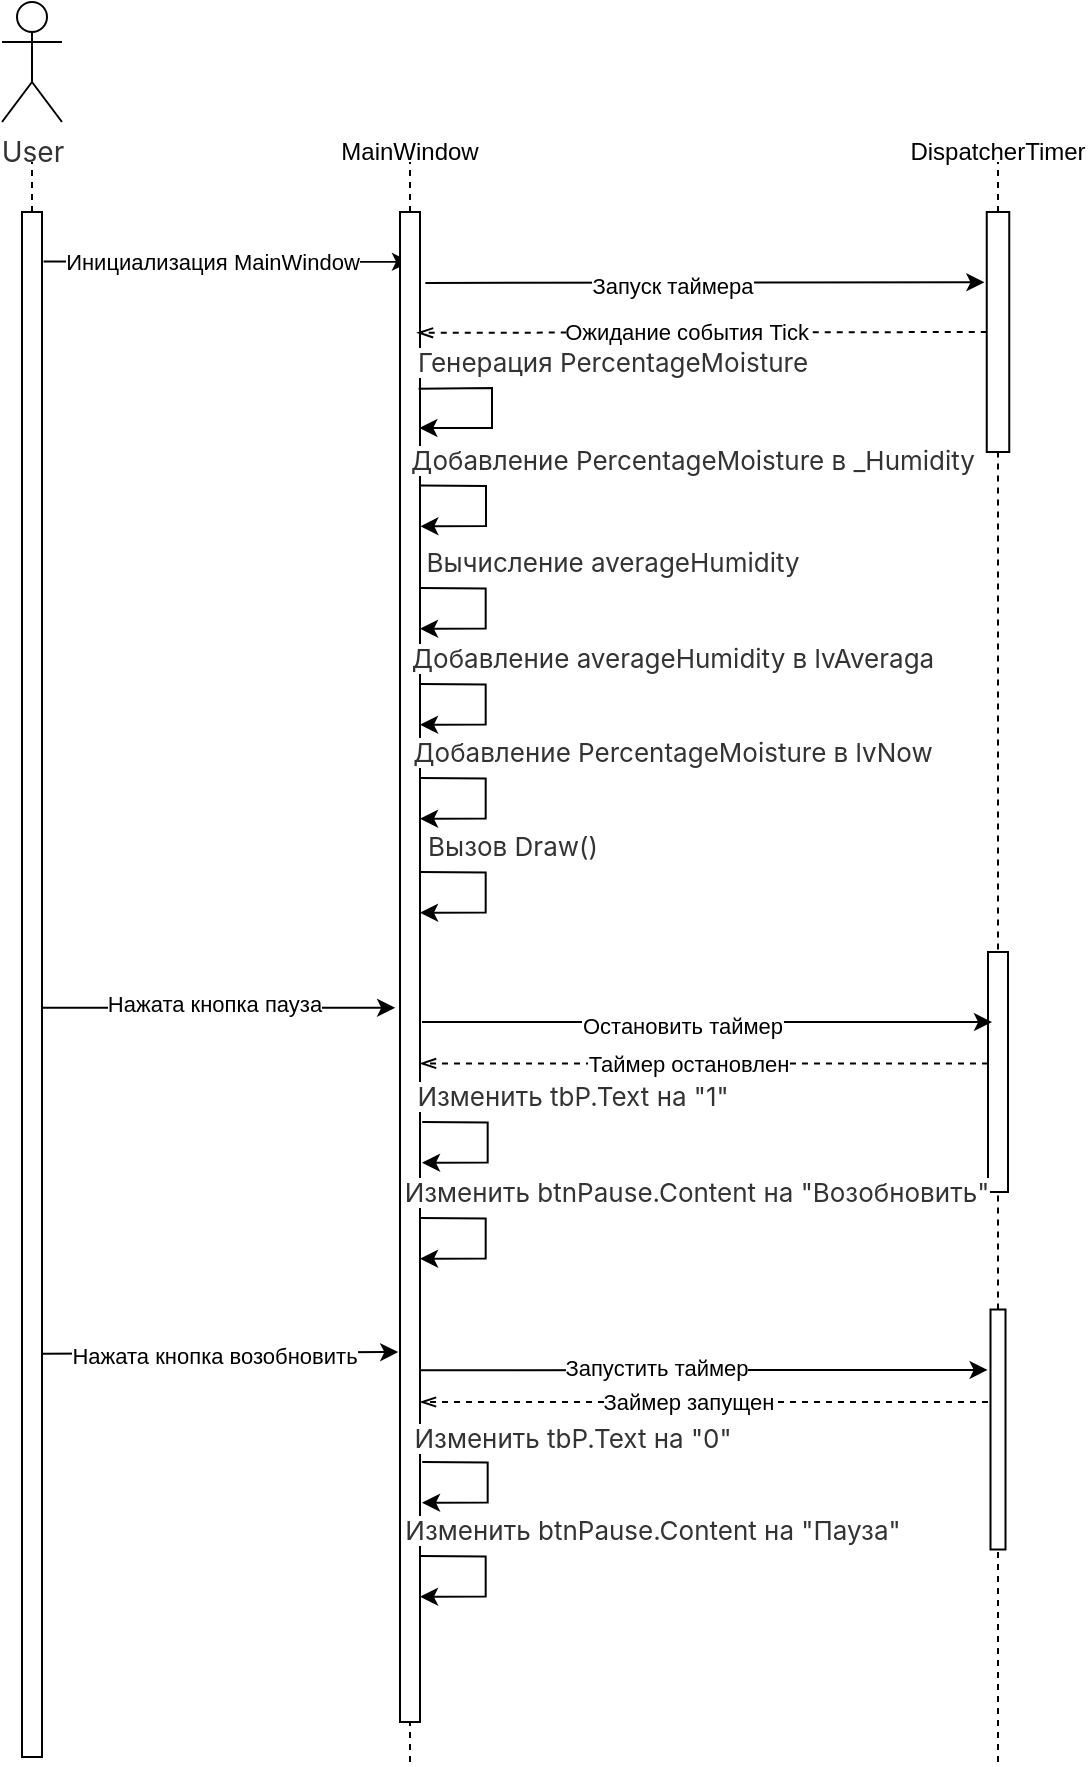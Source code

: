 <mxfile version="24.0.4" type="device">
  <diagram name="Страница — 1" id="5xlo4eMO4Hjh-8YfEdqg">
    <mxGraphModel dx="1687" dy="993" grid="1" gridSize="10" guides="1" tooltips="1" connect="1" arrows="1" fold="1" page="1" pageScale="1" pageWidth="827" pageHeight="1169" math="0" shadow="0">
      <root>
        <mxCell id="0" />
        <mxCell id="1" parent="0" />
        <mxCell id="B2GsiZhH9c_wPXj3JPcd-1" value="&lt;span style=&quot;color: rgb(51, 51, 51); font-family: -apple-system, BlinkMacSystemFont, &amp;quot;Segoe UI&amp;quot;, Roboto, &amp;quot;Hiragino Sans&amp;quot;, &amp;quot;Noto Sans CJK JP&amp;quot;, sans-serif, &amp;quot;Apple Color Emoji&amp;quot;, &amp;quot;Segoe UI Emoji&amp;quot;, &amp;quot;Segoe UI Symbol&amp;quot;, &amp;quot;Noto Sans Emoji&amp;quot;; font-size: 14px; background-color: rgb(255, 255, 255);&quot;&gt;User&lt;/span&gt;" style="shape=umlActor;verticalLabelPosition=bottom;verticalAlign=top;html=1;outlineConnect=0;" parent="1" vertex="1">
          <mxGeometry x="45" y="60" width="30" height="60" as="geometry" />
        </mxCell>
        <mxCell id="B2GsiZhH9c_wPXj3JPcd-9" value="" style="endArrow=none;dashed=1;html=1;rounded=0;" parent="1" source="B2GsiZhH9c_wPXj3JPcd-18" edge="1">
          <mxGeometry width="50" height="50" relative="1" as="geometry">
            <mxPoint x="60" y="940" as="sourcePoint" />
            <mxPoint x="60" y="140" as="targetPoint" />
          </mxGeometry>
        </mxCell>
        <mxCell id="B2GsiZhH9c_wPXj3JPcd-10" value="" style="endArrow=none;dashed=1;html=1;rounded=0;" parent="1" source="B2GsiZhH9c_wPXj3JPcd-21" edge="1">
          <mxGeometry width="50" height="50" relative="1" as="geometry">
            <mxPoint x="249" y="940" as="sourcePoint" />
            <mxPoint x="249" y="140" as="targetPoint" />
          </mxGeometry>
        </mxCell>
        <mxCell id="B2GsiZhH9c_wPXj3JPcd-11" value="" style="endArrow=none;dashed=1;html=1;rounded=0;" parent="1" source="B2GsiZhH9c_wPXj3JPcd-25" edge="1">
          <mxGeometry width="50" height="50" relative="1" as="geometry">
            <mxPoint x="543" y="940" as="sourcePoint" />
            <mxPoint x="543" y="140" as="targetPoint" />
          </mxGeometry>
        </mxCell>
        <mxCell id="B2GsiZhH9c_wPXj3JPcd-19" value="" style="endArrow=none;dashed=1;html=1;rounded=0;" parent="1" target="B2GsiZhH9c_wPXj3JPcd-18" edge="1">
          <mxGeometry width="50" height="50" relative="1" as="geometry">
            <mxPoint x="60" y="540" as="sourcePoint" />
            <mxPoint x="60" y="140" as="targetPoint" />
          </mxGeometry>
        </mxCell>
        <mxCell id="B2GsiZhH9c_wPXj3JPcd-18" value="" style="rounded=0;whiteSpace=wrap;html=1;rotation=90;" parent="1" vertex="1">
          <mxGeometry x="-326.25" y="546.25" width="772.5" height="10" as="geometry" />
        </mxCell>
        <mxCell id="B2GsiZhH9c_wPXj3JPcd-20" value="" style="endArrow=classic;html=1;rounded=0;entryX=0.033;entryY=0.5;entryDx=0;entryDy=0;entryPerimeter=0;exitX=0.032;exitY=-0.078;exitDx=0;exitDy=0;exitPerimeter=0;" parent="1" source="B2GsiZhH9c_wPXj3JPcd-18" target="B2GsiZhH9c_wPXj3JPcd-21" edge="1">
          <mxGeometry width="50" height="50" relative="1" as="geometry">
            <mxPoint x="110" y="190" as="sourcePoint" />
            <mxPoint x="140" y="200" as="targetPoint" />
          </mxGeometry>
        </mxCell>
        <mxCell id="B2GsiZhH9c_wPXj3JPcd-23" value="Инициализация MainWindow" style="edgeLabel;html=1;align=center;verticalAlign=middle;resizable=0;points=[];" parent="B2GsiZhH9c_wPXj3JPcd-20" vertex="1" connectable="0">
          <mxGeometry x="-0.333" y="-3" relative="1" as="geometry">
            <mxPoint x="23" y="-3" as="offset" />
          </mxGeometry>
        </mxCell>
        <mxCell id="B2GsiZhH9c_wPXj3JPcd-22" value="" style="endArrow=none;dashed=1;html=1;rounded=0;" parent="1" target="B2GsiZhH9c_wPXj3JPcd-21" edge="1">
          <mxGeometry width="50" height="50" relative="1" as="geometry">
            <mxPoint x="249" y="940" as="sourcePoint" />
            <mxPoint x="249" y="140" as="targetPoint" />
          </mxGeometry>
        </mxCell>
        <mxCell id="B2GsiZhH9c_wPXj3JPcd-21" value="" style="rounded=0;whiteSpace=wrap;html=1;rotation=90;" parent="1" vertex="1">
          <mxGeometry x="-128.5" y="537.5" width="755" height="10" as="geometry" />
        </mxCell>
        <mxCell id="B2GsiZhH9c_wPXj3JPcd-24" value="" style="endArrow=classic;html=1;rounded=0;exitX=0.047;exitY=-0.267;exitDx=0;exitDy=0;exitPerimeter=0;entryX=0.293;entryY=1.105;entryDx=0;entryDy=0;entryPerimeter=0;" parent="1" source="B2GsiZhH9c_wPXj3JPcd-21" target="B2GsiZhH9c_wPXj3JPcd-25" edge="1">
          <mxGeometry width="50" height="50" relative="1" as="geometry">
            <mxPoint x="260" y="219.38" as="sourcePoint" />
            <mxPoint x="310" y="169.38" as="targetPoint" />
          </mxGeometry>
        </mxCell>
        <mxCell id="B2GsiZhH9c_wPXj3JPcd-28" value="Запуск таймера" style="edgeLabel;html=1;align=center;verticalAlign=middle;resizable=0;points=[];" parent="B2GsiZhH9c_wPXj3JPcd-24" vertex="1" connectable="0">
          <mxGeometry x="-0.116" y="-1" relative="1" as="geometry">
            <mxPoint as="offset" />
          </mxGeometry>
        </mxCell>
        <mxCell id="B2GsiZhH9c_wPXj3JPcd-27" value="" style="endArrow=none;dashed=1;html=1;rounded=0;" parent="1" source="B2GsiZhH9c_wPXj3JPcd-67" target="B2GsiZhH9c_wPXj3JPcd-25" edge="1">
          <mxGeometry width="50" height="50" relative="1" as="geometry">
            <mxPoint x="543" y="940" as="sourcePoint" />
            <mxPoint x="543" y="140" as="targetPoint" />
          </mxGeometry>
        </mxCell>
        <mxCell id="B2GsiZhH9c_wPXj3JPcd-25" value="" style="rounded=0;whiteSpace=wrap;html=1;rotation=90;" parent="1" vertex="1">
          <mxGeometry x="483" y="219.38" width="120" height="11.25" as="geometry" />
        </mxCell>
        <mxCell id="B2GsiZhH9c_wPXj3JPcd-29" value="" style="endArrow=openThin;html=1;rounded=0;dashed=1;endFill=0;exitX=0.5;exitY=1;exitDx=0;exitDy=0;entryX=0.08;entryY=0.15;entryDx=0;entryDy=0;entryPerimeter=0;" parent="1" source="B2GsiZhH9c_wPXj3JPcd-25" target="B2GsiZhH9c_wPXj3JPcd-21" edge="1">
          <mxGeometry width="50" height="50" relative="1" as="geometry">
            <mxPoint x="350" y="310" as="sourcePoint" />
            <mxPoint x="400" y="260" as="targetPoint" />
          </mxGeometry>
        </mxCell>
        <mxCell id="B2GsiZhH9c_wPXj3JPcd-30" value="Ожидание события Tick" style="edgeLabel;html=1;align=center;verticalAlign=middle;resizable=0;points=[];" parent="B2GsiZhH9c_wPXj3JPcd-29" vertex="1" connectable="0">
          <mxGeometry x="0.197" relative="1" as="geometry">
            <mxPoint x="20" as="offset" />
          </mxGeometry>
        </mxCell>
        <mxCell id="B2GsiZhH9c_wPXj3JPcd-32" value="" style="endArrow=classic;html=1;rounded=0;entryX=0.139;entryY=0.033;entryDx=0;entryDy=0;entryPerimeter=0;exitX=0.113;exitY=0.07;exitDx=0;exitDy=0;exitPerimeter=0;" parent="1" edge="1">
          <mxGeometry width="50" height="50" relative="1" as="geometry">
            <mxPoint x="253.3" y="253.315" as="sourcePoint" />
            <mxPoint x="253.67" y="272.945" as="targetPoint" />
            <Array as="points">
              <mxPoint x="290" y="253" />
              <mxPoint x="290" y="273" />
            </Array>
          </mxGeometry>
        </mxCell>
        <mxCell id="B2GsiZhH9c_wPXj3JPcd-34" value="&lt;span style=&quot;color: rgb(51, 51, 51); font-family: -apple-system, BlinkMacSystemFont, &amp;quot;Segoe UI&amp;quot;, Roboto, &amp;quot;Hiragino Sans&amp;quot;, &amp;quot;Noto Sans CJK JP&amp;quot;, sans-serif, &amp;quot;Apple Color Emoji&amp;quot;, &amp;quot;Segoe UI Emoji&amp;quot;, &amp;quot;Segoe UI Symbol&amp;quot;, &amp;quot;Noto Sans Emoji&amp;quot;; font-size: 13px;&quot;&gt;Генерация PercentageMoisture&lt;/span&gt;" style="edgeLabel;html=1;align=center;verticalAlign=middle;resizable=0;points=[];" parent="B2GsiZhH9c_wPXj3JPcd-32" vertex="1" connectable="0">
          <mxGeometry x="-0.007" y="1" relative="1" as="geometry">
            <mxPoint x="59" y="-23" as="offset" />
          </mxGeometry>
        </mxCell>
        <mxCell id="B2GsiZhH9c_wPXj3JPcd-35" value="" style="endArrow=classic;html=1;rounded=0;entryX=0.179;entryY=-0.016;entryDx=0;entryDy=0;entryPerimeter=0;exitX=0.152;exitY=-0.026;exitDx=0;exitDy=0;exitPerimeter=0;" parent="1" edge="1">
          <mxGeometry width="50" height="50" relative="1" as="geometry">
            <mxPoint x="254.26" y="301.76" as="sourcePoint" />
            <mxPoint x="254.16" y="322.145" as="targetPoint" />
            <Array as="points">
              <mxPoint x="287" y="302" />
              <mxPoint x="287" y="322" />
            </Array>
          </mxGeometry>
        </mxCell>
        <mxCell id="B2GsiZhH9c_wPXj3JPcd-36" value="&lt;span style=&quot;color: rgb(51, 51, 51); font-family: -apple-system, BlinkMacSystemFont, &amp;quot;Segoe UI&amp;quot;, Roboto, &amp;quot;Hiragino Sans&amp;quot;, &amp;quot;Noto Sans CJK JP&amp;quot;, sans-serif, &amp;quot;Apple Color Emoji&amp;quot;, &amp;quot;Segoe UI Emoji&amp;quot;, &amp;quot;Segoe UI Symbol&amp;quot;, &amp;quot;Noto Sans Emoji&amp;quot;; font-size: 13px;&quot;&gt;Добавление PercentageMoisture в _Humidity&lt;/span&gt;" style="edgeLabel;html=1;align=center;verticalAlign=middle;resizable=0;points=[];" parent="B2GsiZhH9c_wPXj3JPcd-35" vertex="1" connectable="0">
          <mxGeometry x="-0.007" y="1" relative="1" as="geometry">
            <mxPoint x="102" y="-23" as="offset" />
          </mxGeometry>
        </mxCell>
        <mxCell id="B2GsiZhH9c_wPXj3JPcd-38" value="" style="endArrow=classic;html=1;rounded=0;entryX=0.179;entryY=-0.016;entryDx=0;entryDy=0;entryPerimeter=0;exitX=0.152;exitY=-0.026;exitDx=0;exitDy=0;exitPerimeter=0;" parent="1" edge="1">
          <mxGeometry width="50" height="50" relative="1" as="geometry">
            <mxPoint x="254.1" y="353" as="sourcePoint" />
            <mxPoint x="254.0" y="373.385" as="targetPoint" />
            <Array as="points">
              <mxPoint x="286.84" y="353.24" />
              <mxPoint x="286.84" y="373.24" />
            </Array>
          </mxGeometry>
        </mxCell>
        <mxCell id="B2GsiZhH9c_wPXj3JPcd-39" value="&lt;span style=&quot;color: rgb(51, 51, 51); font-family: -apple-system, BlinkMacSystemFont, &amp;quot;Segoe UI&amp;quot;, Roboto, &amp;quot;Hiragino Sans&amp;quot;, &amp;quot;Noto Sans CJK JP&amp;quot;, sans-serif, &amp;quot;Apple Color Emoji&amp;quot;, &amp;quot;Segoe UI Emoji&amp;quot;, &amp;quot;Segoe UI Symbol&amp;quot;, &amp;quot;Noto Sans Emoji&amp;quot;; font-size: 13px;&quot;&gt;Вычисление averageHumidity&lt;/span&gt;" style="edgeLabel;html=1;align=center;verticalAlign=middle;resizable=0;points=[];" parent="B2GsiZhH9c_wPXj3JPcd-38" vertex="1" connectable="0">
          <mxGeometry x="-0.007" y="1" relative="1" as="geometry">
            <mxPoint x="62" y="-23" as="offset" />
          </mxGeometry>
        </mxCell>
        <mxCell id="B2GsiZhH9c_wPXj3JPcd-41" value="" style="endArrow=classic;html=1;rounded=0;entryX=0.179;entryY=-0.016;entryDx=0;entryDy=0;entryPerimeter=0;exitX=0.152;exitY=-0.026;exitDx=0;exitDy=0;exitPerimeter=0;" parent="1" edge="1">
          <mxGeometry width="50" height="50" relative="1" as="geometry">
            <mxPoint x="254.1" y="401" as="sourcePoint" />
            <mxPoint x="254.0" y="421.385" as="targetPoint" />
            <Array as="points">
              <mxPoint x="286.84" y="401.24" />
              <mxPoint x="286.84" y="421.24" />
            </Array>
          </mxGeometry>
        </mxCell>
        <mxCell id="B2GsiZhH9c_wPXj3JPcd-42" value="&lt;span style=&quot;color: rgb(51, 51, 51); font-family: -apple-system, BlinkMacSystemFont, &amp;quot;Segoe UI&amp;quot;, Roboto, &amp;quot;Hiragino Sans&amp;quot;, &amp;quot;Noto Sans CJK JP&amp;quot;, sans-serif, &amp;quot;Apple Color Emoji&amp;quot;, &amp;quot;Segoe UI Emoji&amp;quot;, &amp;quot;Segoe UI Symbol&amp;quot;, &amp;quot;Noto Sans Emoji&amp;quot;; font-size: 13px;&quot;&gt;Добавление averageHumidity в lvAveraga&lt;/span&gt;" style="edgeLabel;html=1;align=center;verticalAlign=middle;resizable=0;points=[];" parent="B2GsiZhH9c_wPXj3JPcd-41" vertex="1" connectable="0">
          <mxGeometry x="-0.007" y="1" relative="1" as="geometry">
            <mxPoint x="92" y="-23" as="offset" />
          </mxGeometry>
        </mxCell>
        <mxCell id="B2GsiZhH9c_wPXj3JPcd-43" value="" style="endArrow=classic;html=1;rounded=0;entryX=0.179;entryY=-0.016;entryDx=0;entryDy=0;entryPerimeter=0;exitX=0.152;exitY=-0.026;exitDx=0;exitDy=0;exitPerimeter=0;" parent="1" edge="1">
          <mxGeometry width="50" height="50" relative="1" as="geometry">
            <mxPoint x="254.1" y="448" as="sourcePoint" />
            <mxPoint x="254.0" y="468.385" as="targetPoint" />
            <Array as="points">
              <mxPoint x="286.84" y="448.24" />
              <mxPoint x="286.84" y="468.24" />
            </Array>
          </mxGeometry>
        </mxCell>
        <mxCell id="B2GsiZhH9c_wPXj3JPcd-44" value="&lt;span style=&quot;color: rgb(51, 51, 51); font-family: -apple-system, BlinkMacSystemFont, &amp;quot;Segoe UI&amp;quot;, Roboto, &amp;quot;Hiragino Sans&amp;quot;, &amp;quot;Noto Sans CJK JP&amp;quot;, sans-serif, &amp;quot;Apple Color Emoji&amp;quot;, &amp;quot;Segoe UI Emoji&amp;quot;, &amp;quot;Segoe UI Symbol&amp;quot;, &amp;quot;Noto Sans Emoji&amp;quot;; font-size: 13px;&quot;&gt;Добавление PercentageMoisture в lvNow&lt;/span&gt;" style="edgeLabel;html=1;align=center;verticalAlign=middle;resizable=0;points=[];" parent="B2GsiZhH9c_wPXj3JPcd-43" vertex="1" connectable="0">
          <mxGeometry x="-0.007" y="1" relative="1" as="geometry">
            <mxPoint x="92" y="-23" as="offset" />
          </mxGeometry>
        </mxCell>
        <mxCell id="B2GsiZhH9c_wPXj3JPcd-45" value="" style="endArrow=classic;html=1;rounded=0;entryX=0.179;entryY=-0.016;entryDx=0;entryDy=0;entryPerimeter=0;exitX=0.152;exitY=-0.026;exitDx=0;exitDy=0;exitPerimeter=0;" parent="1" edge="1">
          <mxGeometry width="50" height="50" relative="1" as="geometry">
            <mxPoint x="254.1" y="495" as="sourcePoint" />
            <mxPoint x="254.0" y="515.385" as="targetPoint" />
            <Array as="points">
              <mxPoint x="286.84" y="495.24" />
              <mxPoint x="286.84" y="515.24" />
            </Array>
          </mxGeometry>
        </mxCell>
        <mxCell id="B2GsiZhH9c_wPXj3JPcd-46" value="&lt;span style=&quot;color: rgb(51, 51, 51); font-family: -apple-system, BlinkMacSystemFont, &amp;quot;Segoe UI&amp;quot;, Roboto, &amp;quot;Hiragino Sans&amp;quot;, &amp;quot;Noto Sans CJK JP&amp;quot;, sans-serif, &amp;quot;Apple Color Emoji&amp;quot;, &amp;quot;Segoe UI Emoji&amp;quot;, &amp;quot;Segoe UI Symbol&amp;quot;, &amp;quot;Noto Sans Emoji&amp;quot;; font-size: 13px;&quot;&gt;Вызов Draw()&lt;/span&gt;" style="edgeLabel;html=1;align=center;verticalAlign=middle;resizable=0;points=[];" parent="B2GsiZhH9c_wPXj3JPcd-45" vertex="1" connectable="0">
          <mxGeometry x="-0.007" y="1" relative="1" as="geometry">
            <mxPoint x="12" y="-23" as="offset" />
          </mxGeometry>
        </mxCell>
        <mxCell id="B2GsiZhH9c_wPXj3JPcd-49" value="" style="endArrow=classic;html=1;rounded=0;entryX=0.527;entryY=1.243;entryDx=0;entryDy=0;entryPerimeter=0;exitX=0.515;exitY=-0.033;exitDx=0;exitDy=0;exitPerimeter=0;" parent="1" source="B2GsiZhH9c_wPXj3JPcd-18" target="B2GsiZhH9c_wPXj3JPcd-21" edge="1">
          <mxGeometry width="50" height="50" relative="1" as="geometry">
            <mxPoint x="110" y="530" as="sourcePoint" />
            <mxPoint x="130" y="530" as="targetPoint" />
          </mxGeometry>
        </mxCell>
        <mxCell id="B2GsiZhH9c_wPXj3JPcd-50" value="Нажата кнопка пауза" style="edgeLabel;html=1;align=center;verticalAlign=middle;resizable=0;points=[];" parent="B2GsiZhH9c_wPXj3JPcd-49" vertex="1" connectable="0">
          <mxGeometry x="-0.307" y="2" relative="1" as="geometry">
            <mxPoint x="24" as="offset" />
          </mxGeometry>
        </mxCell>
        <mxCell id="B2GsiZhH9c_wPXj3JPcd-51" value="" style="rounded=0;whiteSpace=wrap;html=1;rotation=90;" parent="1" vertex="1">
          <mxGeometry x="483" y="590" width="120" height="10" as="geometry" />
        </mxCell>
        <mxCell id="B2GsiZhH9c_wPXj3JPcd-52" value="" style="endArrow=classic;html=1;rounded=0;entryX=0.292;entryY=0.8;entryDx=0;entryDy=0;entryPerimeter=0;" parent="1" target="B2GsiZhH9c_wPXj3JPcd-51" edge="1">
          <mxGeometry width="50" height="50" relative="1" as="geometry">
            <mxPoint x="255" y="570" as="sourcePoint" />
            <mxPoint x="525" y="570" as="targetPoint" />
          </mxGeometry>
        </mxCell>
        <mxCell id="B2GsiZhH9c_wPXj3JPcd-53" value="Остановить таймер" style="edgeLabel;html=1;align=center;verticalAlign=middle;resizable=0;points=[];" parent="B2GsiZhH9c_wPXj3JPcd-52" vertex="1" connectable="0">
          <mxGeometry x="-0.088" y="-2" relative="1" as="geometry">
            <mxPoint as="offset" />
          </mxGeometry>
        </mxCell>
        <mxCell id="B2GsiZhH9c_wPXj3JPcd-54" value="" style="endArrow=openThin;html=1;rounded=0;dashed=1;endFill=0;exitX=0.5;exitY=1;exitDx=0;exitDy=0;entryX=0.08;entryY=0.15;entryDx=0;entryDy=0;entryPerimeter=0;" parent="1" edge="1">
          <mxGeometry width="50" height="50" relative="1" as="geometry">
            <mxPoint x="538" y="590.71" as="sourcePoint" />
            <mxPoint x="254" y="590.71" as="targetPoint" />
          </mxGeometry>
        </mxCell>
        <mxCell id="B2GsiZhH9c_wPXj3JPcd-55" value="Таймер остановлен" style="edgeLabel;html=1;align=center;verticalAlign=middle;resizable=0;points=[];" parent="B2GsiZhH9c_wPXj3JPcd-54" vertex="1" connectable="0">
          <mxGeometry x="0.197" relative="1" as="geometry">
            <mxPoint x="20" as="offset" />
          </mxGeometry>
        </mxCell>
        <mxCell id="B2GsiZhH9c_wPXj3JPcd-57" value="" style="endArrow=classic;html=1;rounded=0;entryX=0.179;entryY=-0.016;entryDx=0;entryDy=0;entryPerimeter=0;exitX=0.152;exitY=-0.026;exitDx=0;exitDy=0;exitPerimeter=0;" parent="1" edge="1">
          <mxGeometry width="50" height="50" relative="1" as="geometry">
            <mxPoint x="255.1" y="620" as="sourcePoint" />
            <mxPoint x="255.0" y="640.385" as="targetPoint" />
            <Array as="points">
              <mxPoint x="287.84" y="620.24" />
              <mxPoint x="287.84" y="640.24" />
            </Array>
          </mxGeometry>
        </mxCell>
        <mxCell id="B2GsiZhH9c_wPXj3JPcd-58" value="&lt;span style=&quot;color: rgb(51, 51, 51); font-family: -apple-system, BlinkMacSystemFont, &amp;quot;Segoe UI&amp;quot;, Roboto, &amp;quot;Hiragino Sans&amp;quot;, &amp;quot;Noto Sans CJK JP&amp;quot;, sans-serif, &amp;quot;Apple Color Emoji&amp;quot;, &amp;quot;Segoe UI Emoji&amp;quot;, &amp;quot;Segoe UI Symbol&amp;quot;, &amp;quot;Noto Sans Emoji&amp;quot;; font-size: 13px;&quot;&gt;Изменить tbP.Text на &quot;1&quot;&lt;/span&gt;" style="edgeLabel;html=1;align=center;verticalAlign=middle;resizable=0;points=[];" parent="B2GsiZhH9c_wPXj3JPcd-57" vertex="1" connectable="0">
          <mxGeometry x="-0.007" y="1" relative="1" as="geometry">
            <mxPoint x="41" y="-23" as="offset" />
          </mxGeometry>
        </mxCell>
        <mxCell id="B2GsiZhH9c_wPXj3JPcd-59" value="" style="endArrow=classic;html=1;rounded=0;entryX=0.179;entryY=-0.016;entryDx=0;entryDy=0;entryPerimeter=0;exitX=0.152;exitY=-0.026;exitDx=0;exitDy=0;exitPerimeter=0;" parent="1" edge="1">
          <mxGeometry width="50" height="50" relative="1" as="geometry">
            <mxPoint x="254.1" y="668" as="sourcePoint" />
            <mxPoint x="254.0" y="688.385" as="targetPoint" />
            <Array as="points">
              <mxPoint x="286.84" y="668.24" />
              <mxPoint x="286.84" y="688.24" />
            </Array>
          </mxGeometry>
        </mxCell>
        <mxCell id="B2GsiZhH9c_wPXj3JPcd-60" value="&lt;span style=&quot;color: rgb(51, 51, 51); font-family: -apple-system, BlinkMacSystemFont, &amp;quot;Segoe UI&amp;quot;, Roboto, &amp;quot;Hiragino Sans&amp;quot;, &amp;quot;Noto Sans CJK JP&amp;quot;, sans-serif, &amp;quot;Apple Color Emoji&amp;quot;, &amp;quot;Segoe UI Emoji&amp;quot;, &amp;quot;Segoe UI Symbol&amp;quot;, &amp;quot;Noto Sans Emoji&amp;quot;; font-size: 13px;&quot;&gt;Изменить btnPause.Content на &quot;Возобновить&quot;&lt;/span&gt;" style="edgeLabel;html=1;align=center;verticalAlign=middle;resizable=0;points=[];" parent="B2GsiZhH9c_wPXj3JPcd-59" vertex="1" connectable="0">
          <mxGeometry x="-0.007" y="1" relative="1" as="geometry">
            <mxPoint x="104" y="-23" as="offset" />
          </mxGeometry>
        </mxCell>
        <mxCell id="B2GsiZhH9c_wPXj3JPcd-65" value="" style="endArrow=classic;html=1;rounded=0;entryX=0.755;entryY=1.089;entryDx=0;entryDy=0;entryPerimeter=0;exitX=0.739;exitY=0;exitDx=0;exitDy=0;exitPerimeter=0;" parent="1" source="B2GsiZhH9c_wPXj3JPcd-18" target="B2GsiZhH9c_wPXj3JPcd-21" edge="1">
          <mxGeometry width="50" height="50" relative="1" as="geometry">
            <mxPoint x="110" y="680" as="sourcePoint" />
            <mxPoint x="190" y="735" as="targetPoint" />
          </mxGeometry>
        </mxCell>
        <mxCell id="B2GsiZhH9c_wPXj3JPcd-66" value="Нажата кнопка возобновить" style="edgeLabel;html=1;align=center;verticalAlign=middle;resizable=0;points=[];" parent="B2GsiZhH9c_wPXj3JPcd-65" vertex="1" connectable="0">
          <mxGeometry x="-0.378" y="-1" relative="1" as="geometry">
            <mxPoint x="30" as="offset" />
          </mxGeometry>
        </mxCell>
        <mxCell id="B2GsiZhH9c_wPXj3JPcd-68" value="" style="endArrow=none;dashed=1;html=1;rounded=0;" parent="1" target="B2GsiZhH9c_wPXj3JPcd-67" edge="1">
          <mxGeometry width="50" height="50" relative="1" as="geometry">
            <mxPoint x="543" y="940" as="sourcePoint" />
            <mxPoint x="543" y="285" as="targetPoint" />
          </mxGeometry>
        </mxCell>
        <mxCell id="B2GsiZhH9c_wPXj3JPcd-67" value="" style="rounded=0;whiteSpace=wrap;html=1;rotation=90;" parent="1" vertex="1">
          <mxGeometry x="483" y="770" width="120" height="7.5" as="geometry" />
        </mxCell>
        <mxCell id="B2GsiZhH9c_wPXj3JPcd-69" value="" style="endArrow=classic;html=1;rounded=0;exitX=0.767;exitY=-0.186;exitDx=0;exitDy=0;exitPerimeter=0;entryX=0.252;entryY=1.191;entryDx=0;entryDy=0;entryPerimeter=0;" parent="1" target="B2GsiZhH9c_wPXj3JPcd-67" edge="1">
          <mxGeometry width="50" height="50" relative="1" as="geometry">
            <mxPoint x="253.86" y="744.085" as="sourcePoint" />
            <mxPoint x="533.282" y="743.75" as="targetPoint" />
          </mxGeometry>
        </mxCell>
        <mxCell id="B2GsiZhH9c_wPXj3JPcd-70" value="Запустить таймер" style="edgeLabel;html=1;align=center;verticalAlign=middle;resizable=0;points=[];" parent="B2GsiZhH9c_wPXj3JPcd-69" vertex="1" connectable="0">
          <mxGeometry x="-0.173" y="1" relative="1" as="geometry">
            <mxPoint as="offset" />
          </mxGeometry>
        </mxCell>
        <mxCell id="B2GsiZhH9c_wPXj3JPcd-71" value="" style="endArrow=openThin;html=1;rounded=0;dashed=1;endFill=0;exitX=0.5;exitY=1;exitDx=0;exitDy=0;entryX=0.08;entryY=0.15;entryDx=0;entryDy=0;entryPerimeter=0;" parent="1" edge="1">
          <mxGeometry width="50" height="50" relative="1" as="geometry">
            <mxPoint x="538" y="760" as="sourcePoint" />
            <mxPoint x="254" y="760" as="targetPoint" />
          </mxGeometry>
        </mxCell>
        <mxCell id="B2GsiZhH9c_wPXj3JPcd-72" value="Займер запущен" style="edgeLabel;html=1;align=center;verticalAlign=middle;resizable=0;points=[];" parent="B2GsiZhH9c_wPXj3JPcd-71" vertex="1" connectable="0">
          <mxGeometry x="0.197" relative="1" as="geometry">
            <mxPoint x="20" as="offset" />
          </mxGeometry>
        </mxCell>
        <mxCell id="B2GsiZhH9c_wPXj3JPcd-73" value="" style="endArrow=classic;html=1;rounded=0;entryX=0.179;entryY=-0.016;entryDx=0;entryDy=0;entryPerimeter=0;exitX=0.152;exitY=-0.026;exitDx=0;exitDy=0;exitPerimeter=0;" parent="1" edge="1">
          <mxGeometry width="50" height="50" relative="1" as="geometry">
            <mxPoint x="255.1" y="790" as="sourcePoint" />
            <mxPoint x="255.0" y="810.385" as="targetPoint" />
            <Array as="points">
              <mxPoint x="287.84" y="790.24" />
              <mxPoint x="287.84" y="810.24" />
            </Array>
          </mxGeometry>
        </mxCell>
        <mxCell id="B2GsiZhH9c_wPXj3JPcd-74" value="&lt;span style=&quot;color: rgb(51, 51, 51); font-family: -apple-system, BlinkMacSystemFont, &amp;quot;Segoe UI&amp;quot;, Roboto, &amp;quot;Hiragino Sans&amp;quot;, &amp;quot;Noto Sans CJK JP&amp;quot;, sans-serif, &amp;quot;Apple Color Emoji&amp;quot;, &amp;quot;Segoe UI Emoji&amp;quot;, &amp;quot;Segoe UI Symbol&amp;quot;, &amp;quot;Noto Sans Emoji&amp;quot;; font-size: 13px;&quot;&gt;Изменить tbP.Text на &quot;0&quot;&lt;/span&gt;" style="edgeLabel;html=1;align=center;verticalAlign=middle;resizable=0;points=[];" parent="B2GsiZhH9c_wPXj3JPcd-73" vertex="1" connectable="0">
          <mxGeometry x="-0.007" y="1" relative="1" as="geometry">
            <mxPoint x="41" y="-22" as="offset" />
          </mxGeometry>
        </mxCell>
        <mxCell id="B2GsiZhH9c_wPXj3JPcd-75" value="" style="endArrow=classic;html=1;rounded=0;entryX=0.179;entryY=-0.016;entryDx=0;entryDy=0;entryPerimeter=0;exitX=0.152;exitY=-0.026;exitDx=0;exitDy=0;exitPerimeter=0;" parent="1" edge="1">
          <mxGeometry width="50" height="50" relative="1" as="geometry">
            <mxPoint x="254.1" y="837" as="sourcePoint" />
            <mxPoint x="254.0" y="857.385" as="targetPoint" />
            <Array as="points">
              <mxPoint x="286.84" y="837.24" />
              <mxPoint x="286.84" y="857.24" />
            </Array>
          </mxGeometry>
        </mxCell>
        <mxCell id="B2GsiZhH9c_wPXj3JPcd-76" value="&lt;span style=&quot;color: rgb(51, 51, 51); font-family: -apple-system, BlinkMacSystemFont, &amp;quot;Segoe UI&amp;quot;, Roboto, &amp;quot;Hiragino Sans&amp;quot;, &amp;quot;Noto Sans CJK JP&amp;quot;, sans-serif, &amp;quot;Apple Color Emoji&amp;quot;, &amp;quot;Segoe UI Emoji&amp;quot;, &amp;quot;Segoe UI Symbol&amp;quot;, &amp;quot;Noto Sans Emoji&amp;quot;; font-size: 13px;&quot;&gt;Изменить btnPause.Content на &quot;Пауза&quot;&lt;/span&gt;" style="edgeLabel;html=1;align=center;verticalAlign=middle;resizable=0;points=[];" parent="B2GsiZhH9c_wPXj3JPcd-75" vertex="1" connectable="0">
          <mxGeometry x="-0.007" y="1" relative="1" as="geometry">
            <mxPoint x="82" y="-23" as="offset" />
          </mxGeometry>
        </mxCell>
        <mxCell id="FGXm_gq7TftOOtw5tK8H-1" value="MainWindow" style="text;html=1;align=center;verticalAlign=middle;whiteSpace=wrap;rounded=0;" vertex="1" parent="1">
          <mxGeometry x="219" y="120" width="60" height="30" as="geometry" />
        </mxCell>
        <mxCell id="FGXm_gq7TftOOtw5tK8H-2" value="DispatcherTimer" style="text;html=1;align=center;verticalAlign=middle;whiteSpace=wrap;rounded=0;" vertex="1" parent="1">
          <mxGeometry x="513" y="120" width="60" height="30" as="geometry" />
        </mxCell>
      </root>
    </mxGraphModel>
  </diagram>
</mxfile>
